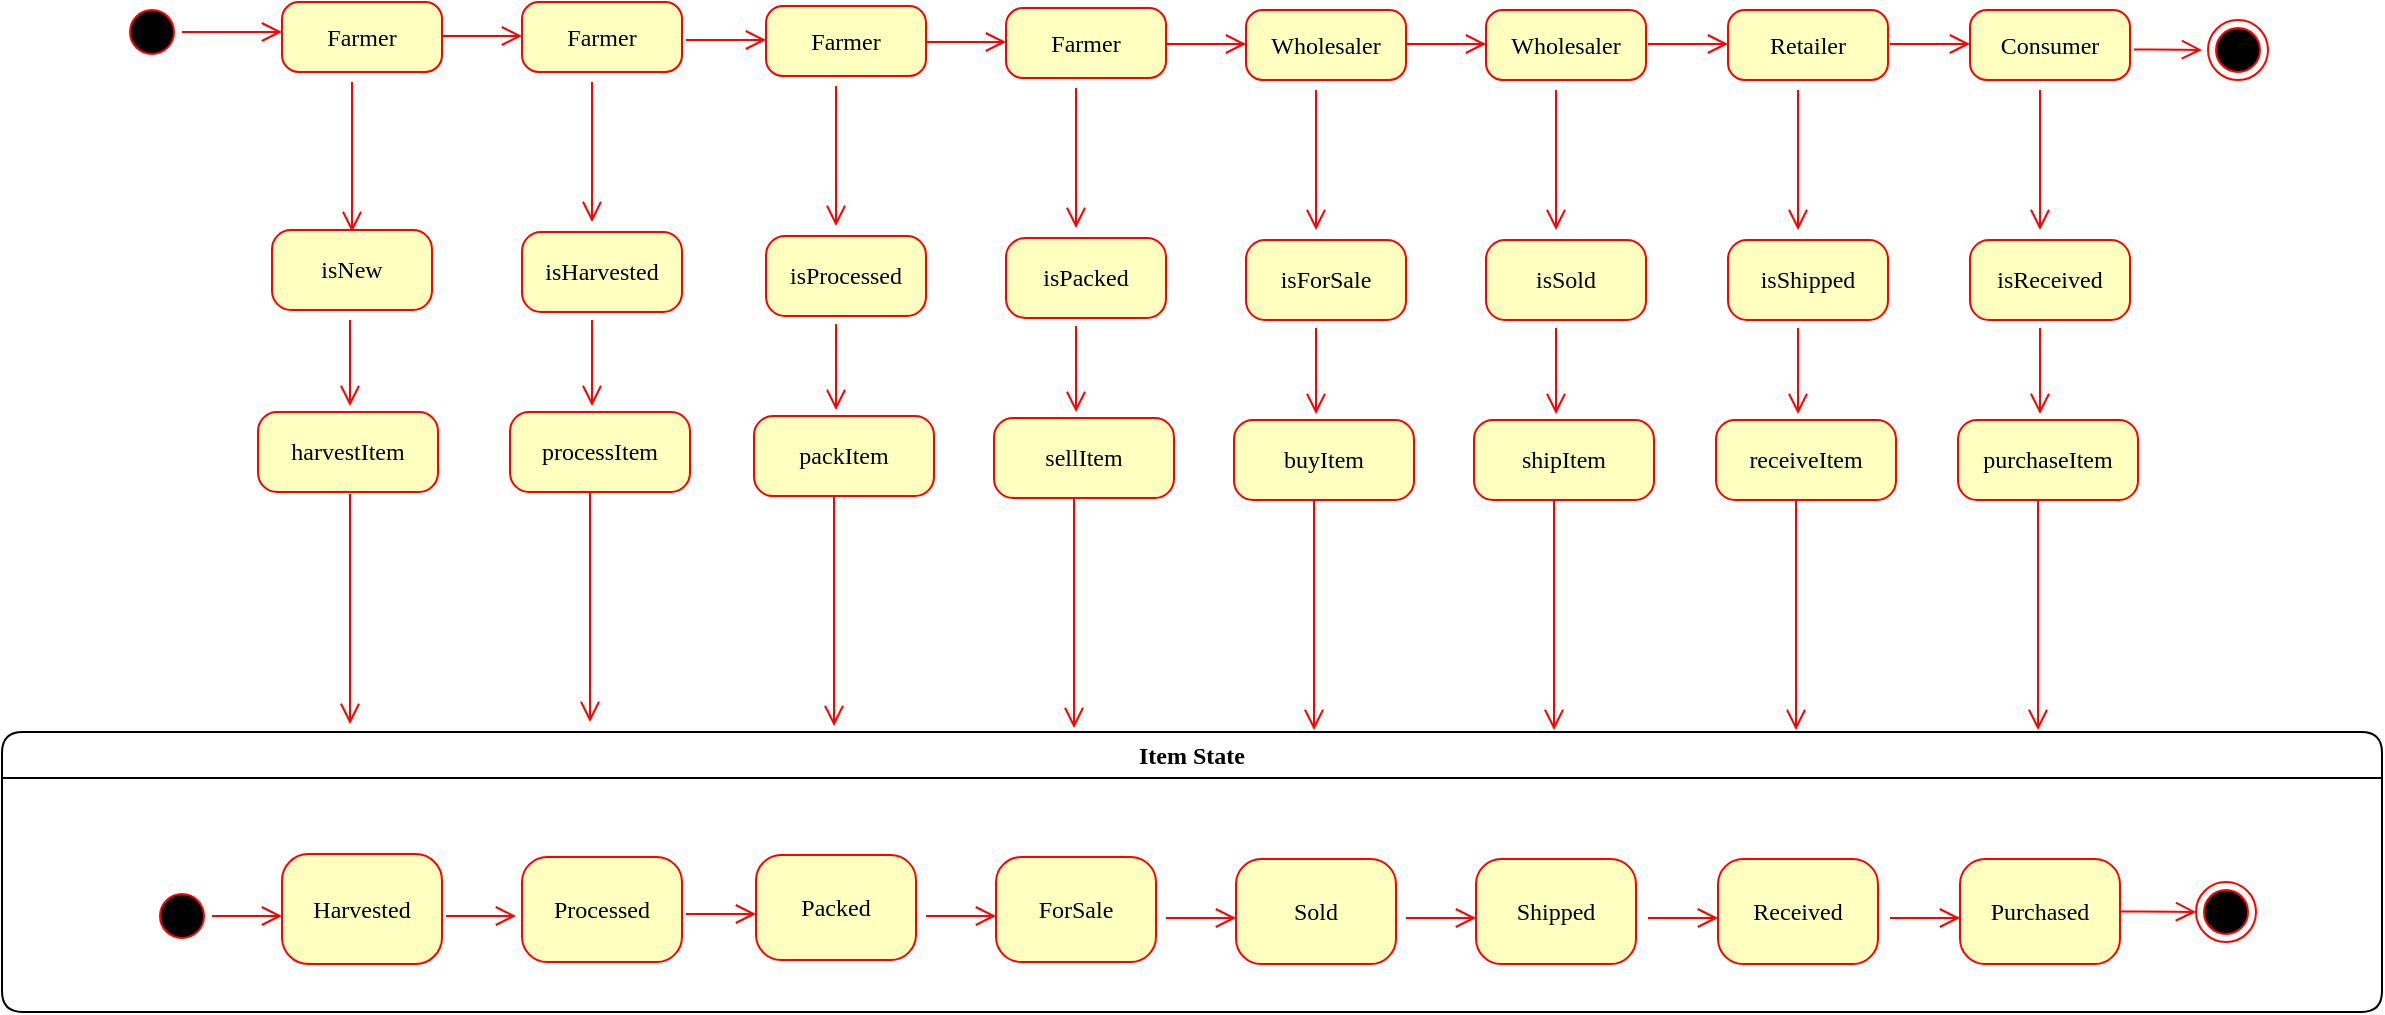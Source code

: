 <mxfile version="13.6.0" type="device"><diagram name="Page-1" id="58cdce13-f638-feb5-8d6f-7d28b1aa9fa0"><mxGraphModel dx="1182" dy="683" grid="1" gridSize="10" guides="1" tooltips="1" connect="1" arrows="1" fold="1" page="1" pageScale="1" pageWidth="1100" pageHeight="850" background="#ffffff" math="0" shadow="0"><root><mxCell id="0"/><mxCell id="1" parent="0"/><mxCell id="382b91b5511bd0f7-1" value="" style="ellipse;html=1;shape=startState;fillColor=#000000;strokeColor=#ff0000;rounded=1;shadow=0;comic=0;labelBackgroundColor=none;fontFamily=Verdana;fontSize=12;fontColor=#000000;align=center;direction=south;" parent="1" vertex="1"><mxGeometry x="130" y="135" width="30" height="30" as="geometry"/></mxCell><mxCell id="382b91b5511bd0f7-6" value="Farmer" style="rounded=1;whiteSpace=wrap;html=1;arcSize=24;fillColor=#ffffc0;strokeColor=#ff0000;shadow=0;comic=0;labelBackgroundColor=none;fontFamily=Verdana;fontSize=12;fontColor=#000000;align=center;" parent="1" vertex="1"><mxGeometry x="210" y="135" width="80" height="35" as="geometry"/></mxCell><mxCell id="2a3bc250acf0617d-7" value="Item State" style="swimlane;whiteSpace=wrap;html=1;rounded=1;shadow=0;comic=0;labelBackgroundColor=none;strokeWidth=1;fontFamily=Verdana;fontSize=12;align=center;" parent="1" vertex="1"><mxGeometry x="70" y="500" width="1190" height="140" as="geometry"/></mxCell><mxCell id="382b91b5511bd0f7-8" value="Harvested" style="rounded=1;whiteSpace=wrap;html=1;arcSize=24;fillColor=#ffffc0;strokeColor=#ff0000;shadow=0;comic=0;labelBackgroundColor=none;fontFamily=Verdana;fontSize=12;fontColor=#000000;align=center;" parent="2a3bc250acf0617d-7" vertex="1"><mxGeometry x="140" y="61" width="80" height="55" as="geometry"/></mxCell><mxCell id="24f968d109e7d6b4-3" value="" style="ellipse;html=1;shape=endState;fillColor=#000000;strokeColor=#ff0000;rounded=1;shadow=0;comic=0;labelBackgroundColor=none;fontFamily=Verdana;fontSize=12;fontColor=#000000;align=center;" parent="2a3bc250acf0617d-7" vertex="1"><mxGeometry x="1097" y="75" width="30" height="30" as="geometry"/></mxCell><mxCell id="3cde6dad864a17aa-9" style="edgeStyle=elbowEdgeStyle;html=1;labelBackgroundColor=none;endArrow=open;endSize=8;strokeColor=#ff0000;fontFamily=Verdana;fontSize=12;align=left;" parent="2a3bc250acf0617d-7" edge="1"><mxGeometry relative="1" as="geometry"><mxPoint x="105" y="92" as="sourcePoint"/><mxPoint x="140" y="92" as="targetPoint"/></mxGeometry></mxCell><mxCell id="2a3bc250acf0617d-3" value="" style="ellipse;html=1;shape=startState;fillColor=#000000;strokeColor=#ff0000;rounded=1;shadow=0;comic=0;labelBackgroundColor=none;fontFamily=Verdana;fontSize=12;fontColor=#000000;align=center;direction=south;" parent="2a3bc250acf0617d-7" vertex="1"><mxGeometry x="75" y="77" width="30" height="30" as="geometry"/></mxCell><mxCell id="YvzvIsmBdvMdeBl-DMrq-1" value="Processed" style="rounded=1;whiteSpace=wrap;html=1;arcSize=24;fillColor=#ffffc0;strokeColor=#ff0000;shadow=0;comic=0;labelBackgroundColor=none;fontFamily=Verdana;fontSize=12;fontColor=#000000;align=center;" vertex="1" parent="2a3bc250acf0617d-7"><mxGeometry x="260" y="62.5" width="80" height="52.5" as="geometry"/></mxCell><mxCell id="2a3bc250acf0617d-9" style="edgeStyle=orthogonalEdgeStyle;html=1;labelBackgroundColor=none;endArrow=open;endSize=8;strokeColor=#ff0000;fontFamily=Verdana;fontSize=12;align=left;" parent="1" source="382b91b5511bd0f7-1" edge="1"><mxGeometry relative="1" as="geometry"><mxPoint x="210" y="150" as="targetPoint"/></mxGeometry></mxCell><mxCell id="2a3bc250acf0617d-10" style="edgeStyle=orthogonalEdgeStyle;html=1;labelBackgroundColor=none;endArrow=open;endSize=8;strokeColor=#ff0000;fontFamily=Verdana;fontSize=12;align=left;" parent="1" edge="1"><mxGeometry relative="1" as="geometry"><Array as="points"><mxPoint x="245" y="240"/><mxPoint x="245" y="240"/></Array><mxPoint x="245" y="175" as="sourcePoint"/><mxPoint x="245" y="250" as="targetPoint"/></mxGeometry></mxCell><mxCell id="YvzvIsmBdvMdeBl-DMrq-3" style="edgeStyle=elbowEdgeStyle;html=1;labelBackgroundColor=none;endArrow=open;endSize=8;strokeColor=#ff0000;fontFamily=Verdana;fontSize=12;align=left;" edge="1" parent="1"><mxGeometry relative="1" as="geometry"><mxPoint x="292" y="592" as="sourcePoint"/><mxPoint x="327" y="592" as="targetPoint"/></mxGeometry></mxCell><mxCell id="YvzvIsmBdvMdeBl-DMrq-4" value="isHarvested" style="rounded=1;whiteSpace=wrap;html=1;arcSize=24;fillColor=#ffffc0;strokeColor=#ff0000;shadow=0;comic=0;labelBackgroundColor=none;fontFamily=Verdana;fontSize=12;fontColor=#000000;align=center;" vertex="1" parent="1"><mxGeometry x="330" y="250" width="80" height="40" as="geometry"/></mxCell><mxCell id="YvzvIsmBdvMdeBl-DMrq-5" value="Farmer" style="rounded=1;whiteSpace=wrap;html=1;arcSize=24;fillColor=#ffffc0;strokeColor=#ff0000;shadow=0;comic=0;labelBackgroundColor=none;fontFamily=Verdana;fontSize=12;fontColor=#000000;align=center;" vertex="1" parent="1"><mxGeometry x="330" y="135" width="80" height="35" as="geometry"/></mxCell><mxCell id="YvzvIsmBdvMdeBl-DMrq-6" style="edgeStyle=orthogonalEdgeStyle;html=1;labelBackgroundColor=none;endArrow=open;endSize=8;strokeColor=#ff0000;fontFamily=Verdana;fontSize=12;align=left;" edge="1" parent="1"><mxGeometry relative="1" as="geometry"><Array as="points"><mxPoint x="364.5" y="245"/><mxPoint x="364.5" y="245"/></Array><mxPoint x="365" y="175" as="sourcePoint"/><mxPoint x="365" y="245" as="targetPoint"/></mxGeometry></mxCell><mxCell id="YvzvIsmBdvMdeBl-DMrq-7" style="edgeStyle=elbowEdgeStyle;html=1;labelBackgroundColor=none;endArrow=open;endSize=8;strokeColor=#ff0000;fontFamily=Verdana;fontSize=12;align=left;" edge="1" parent="1"><mxGeometry relative="1" as="geometry"><mxPoint x="364" y="380" as="sourcePoint"/><mxPoint x="364" y="495" as="targetPoint"/></mxGeometry></mxCell><mxCell id="YvzvIsmBdvMdeBl-DMrq-8" style="edgeStyle=orthogonalEdgeStyle;html=1;labelBackgroundColor=none;endArrow=open;endSize=8;strokeColor=#ff0000;fontFamily=Verdana;fontSize=12;align=left;" edge="1" parent="1"><mxGeometry relative="1" as="geometry"><mxPoint x="290" y="152" as="sourcePoint"/><mxPoint x="330" y="152" as="targetPoint"/></mxGeometry></mxCell><mxCell id="YvzvIsmBdvMdeBl-DMrq-10" value="harvestItem" style="rounded=1;whiteSpace=wrap;html=1;arcSize=24;fillColor=#ffffc0;strokeColor=#ff0000;shadow=0;comic=0;labelBackgroundColor=none;fontFamily=Verdana;fontSize=12;fontColor=#000000;align=center;" vertex="1" parent="1"><mxGeometry x="198" y="340" width="90" height="40" as="geometry"/></mxCell><mxCell id="YvzvIsmBdvMdeBl-DMrq-11" value="processItem" style="rounded=1;whiteSpace=wrap;html=1;arcSize=24;fillColor=#ffffc0;strokeColor=#ff0000;shadow=0;comic=0;labelBackgroundColor=none;fontFamily=Verdana;fontSize=12;fontColor=#000000;align=center;" vertex="1" parent="1"><mxGeometry x="324" y="340" width="90" height="40" as="geometry"/></mxCell><mxCell id="YvzvIsmBdvMdeBl-DMrq-12" style="edgeStyle=orthogonalEdgeStyle;html=1;labelBackgroundColor=none;endArrow=open;endSize=8;strokeColor=#ff0000;fontFamily=Verdana;fontSize=12;align=left;" edge="1" parent="1"><mxGeometry relative="1" as="geometry"><Array as="points"><mxPoint x="364.5" y="337"/><mxPoint x="364.5" y="337"/></Array><mxPoint x="365" y="294" as="sourcePoint"/><mxPoint x="365" y="337" as="targetPoint"/></mxGeometry></mxCell><mxCell id="YvzvIsmBdvMdeBl-DMrq-15" value="isNew" style="rounded=1;whiteSpace=wrap;html=1;arcSize=24;fillColor=#ffffc0;strokeColor=#ff0000;shadow=0;comic=0;labelBackgroundColor=none;fontFamily=Verdana;fontSize=12;fontColor=#000000;align=center;" vertex="1" parent="1"><mxGeometry x="205" y="249" width="80" height="40" as="geometry"/></mxCell><mxCell id="YvzvIsmBdvMdeBl-DMrq-16" style="edgeStyle=orthogonalEdgeStyle;html=1;labelBackgroundColor=none;endArrow=open;endSize=8;strokeColor=#ff0000;fontFamily=Verdana;fontSize=12;align=left;" edge="1" parent="1"><mxGeometry relative="1" as="geometry"><Array as="points"><mxPoint x="243.5" y="337"/><mxPoint x="243.5" y="337"/></Array><mxPoint x="244" y="294" as="sourcePoint"/><mxPoint x="244" y="337" as="targetPoint"/></mxGeometry></mxCell><mxCell id="YvzvIsmBdvMdeBl-DMrq-17" style="edgeStyle=elbowEdgeStyle;html=1;labelBackgroundColor=none;endArrow=open;endSize=8;strokeColor=#ff0000;fontFamily=Verdana;fontSize=12;align=left;" edge="1" parent="1"><mxGeometry relative="1" as="geometry"><mxPoint x="244" y="381" as="sourcePoint"/><mxPoint x="244" y="496" as="targetPoint"/></mxGeometry></mxCell><mxCell id="YvzvIsmBdvMdeBl-DMrq-18" value="isProcessed" style="rounded=1;whiteSpace=wrap;html=1;arcSize=24;fillColor=#ffffc0;strokeColor=#ff0000;shadow=0;comic=0;labelBackgroundColor=none;fontFamily=Verdana;fontSize=12;fontColor=#000000;align=center;" vertex="1" parent="1"><mxGeometry x="452" y="252" width="80" height="40" as="geometry"/></mxCell><mxCell id="YvzvIsmBdvMdeBl-DMrq-19" value="Farmer" style="rounded=1;whiteSpace=wrap;html=1;arcSize=24;fillColor=#ffffc0;strokeColor=#ff0000;shadow=0;comic=0;labelBackgroundColor=none;fontFamily=Verdana;fontSize=12;fontColor=#000000;align=center;" vertex="1" parent="1"><mxGeometry x="452" y="137" width="80" height="35" as="geometry"/></mxCell><mxCell id="YvzvIsmBdvMdeBl-DMrq-20" style="edgeStyle=orthogonalEdgeStyle;html=1;labelBackgroundColor=none;endArrow=open;endSize=8;strokeColor=#ff0000;fontFamily=Verdana;fontSize=12;align=left;" edge="1" parent="1"><mxGeometry relative="1" as="geometry"><Array as="points"><mxPoint x="486.5" y="247"/><mxPoint x="486.5" y="247"/></Array><mxPoint x="487" y="177" as="sourcePoint"/><mxPoint x="487" y="247" as="targetPoint"/></mxGeometry></mxCell><mxCell id="YvzvIsmBdvMdeBl-DMrq-21" style="edgeStyle=elbowEdgeStyle;html=1;labelBackgroundColor=none;endArrow=open;endSize=8;strokeColor=#ff0000;fontFamily=Verdana;fontSize=12;align=left;" edge="1" parent="1"><mxGeometry relative="1" as="geometry"><mxPoint x="486" y="382" as="sourcePoint"/><mxPoint x="486" y="497" as="targetPoint"/></mxGeometry></mxCell><mxCell id="YvzvIsmBdvMdeBl-DMrq-22" style="edgeStyle=orthogonalEdgeStyle;html=1;labelBackgroundColor=none;endArrow=open;endSize=8;strokeColor=#ff0000;fontFamily=Verdana;fontSize=12;align=left;" edge="1" parent="1"><mxGeometry relative="1" as="geometry"><mxPoint x="412" y="154" as="sourcePoint"/><mxPoint x="452" y="154" as="targetPoint"/></mxGeometry></mxCell><mxCell id="YvzvIsmBdvMdeBl-DMrq-23" value="packItem" style="rounded=1;whiteSpace=wrap;html=1;arcSize=24;fillColor=#ffffc0;strokeColor=#ff0000;shadow=0;comic=0;labelBackgroundColor=none;fontFamily=Verdana;fontSize=12;fontColor=#000000;align=center;" vertex="1" parent="1"><mxGeometry x="446" y="342" width="90" height="40" as="geometry"/></mxCell><mxCell id="YvzvIsmBdvMdeBl-DMrq-24" style="edgeStyle=orthogonalEdgeStyle;html=1;labelBackgroundColor=none;endArrow=open;endSize=8;strokeColor=#ff0000;fontFamily=Verdana;fontSize=12;align=left;" edge="1" parent="1"><mxGeometry relative="1" as="geometry"><Array as="points"><mxPoint x="486.5" y="339"/><mxPoint x="486.5" y="339"/></Array><mxPoint x="487" y="296" as="sourcePoint"/><mxPoint x="487" y="339" as="targetPoint"/></mxGeometry></mxCell><mxCell id="YvzvIsmBdvMdeBl-DMrq-25" value="Packed" style="rounded=1;whiteSpace=wrap;html=1;arcSize=24;fillColor=#ffffc0;strokeColor=#ff0000;shadow=0;comic=0;labelBackgroundColor=none;fontFamily=Verdana;fontSize=12;fontColor=#000000;align=center;" vertex="1" parent="1"><mxGeometry x="447" y="561.5" width="80" height="52.5" as="geometry"/></mxCell><mxCell id="YvzvIsmBdvMdeBl-DMrq-26" style="edgeStyle=elbowEdgeStyle;html=1;labelBackgroundColor=none;endArrow=open;endSize=8;strokeColor=#ff0000;fontFamily=Verdana;fontSize=12;align=left;" edge="1" parent="1"><mxGeometry relative="1" as="geometry"><mxPoint x="412" y="591" as="sourcePoint"/><mxPoint x="447" y="591" as="targetPoint"/></mxGeometry></mxCell><mxCell id="YvzvIsmBdvMdeBl-DMrq-28" value="isPacked" style="rounded=1;whiteSpace=wrap;html=1;arcSize=24;fillColor=#ffffc0;strokeColor=#ff0000;shadow=0;comic=0;labelBackgroundColor=none;fontFamily=Verdana;fontSize=12;fontColor=#000000;align=center;" vertex="1" parent="1"><mxGeometry x="572" y="253" width="80" height="40" as="geometry"/></mxCell><mxCell id="YvzvIsmBdvMdeBl-DMrq-29" value="Farmer" style="rounded=1;whiteSpace=wrap;html=1;arcSize=24;fillColor=#ffffc0;strokeColor=#ff0000;shadow=0;comic=0;labelBackgroundColor=none;fontFamily=Verdana;fontSize=12;fontColor=#000000;align=center;" vertex="1" parent="1"><mxGeometry x="572" y="138" width="80" height="35" as="geometry"/></mxCell><mxCell id="YvzvIsmBdvMdeBl-DMrq-30" style="edgeStyle=orthogonalEdgeStyle;html=1;labelBackgroundColor=none;endArrow=open;endSize=8;strokeColor=#ff0000;fontFamily=Verdana;fontSize=12;align=left;" edge="1" parent="1"><mxGeometry relative="1" as="geometry"><Array as="points"><mxPoint x="606.5" y="248"/><mxPoint x="606.5" y="248"/></Array><mxPoint x="607" y="178" as="sourcePoint"/><mxPoint x="607" y="248" as="targetPoint"/></mxGeometry></mxCell><mxCell id="YvzvIsmBdvMdeBl-DMrq-31" style="edgeStyle=elbowEdgeStyle;html=1;labelBackgroundColor=none;endArrow=open;endSize=8;strokeColor=#ff0000;fontFamily=Verdana;fontSize=12;align=left;" edge="1" parent="1"><mxGeometry relative="1" as="geometry"><mxPoint x="606" y="383" as="sourcePoint"/><mxPoint x="606" y="498" as="targetPoint"/></mxGeometry></mxCell><mxCell id="YvzvIsmBdvMdeBl-DMrq-32" style="edgeStyle=orthogonalEdgeStyle;html=1;labelBackgroundColor=none;endArrow=open;endSize=8;strokeColor=#ff0000;fontFamily=Verdana;fontSize=12;align=left;" edge="1" parent="1"><mxGeometry relative="1" as="geometry"><mxPoint x="532" y="155" as="sourcePoint"/><mxPoint x="572" y="155" as="targetPoint"/></mxGeometry></mxCell><mxCell id="YvzvIsmBdvMdeBl-DMrq-33" value="sellItem" style="rounded=1;whiteSpace=wrap;html=1;arcSize=24;fillColor=#ffffc0;strokeColor=#ff0000;shadow=0;comic=0;labelBackgroundColor=none;fontFamily=Verdana;fontSize=12;fontColor=#000000;align=center;" vertex="1" parent="1"><mxGeometry x="566" y="343" width="90" height="40" as="geometry"/></mxCell><mxCell id="YvzvIsmBdvMdeBl-DMrq-34" style="edgeStyle=orthogonalEdgeStyle;html=1;labelBackgroundColor=none;endArrow=open;endSize=8;strokeColor=#ff0000;fontFamily=Verdana;fontSize=12;align=left;" edge="1" parent="1"><mxGeometry relative="1" as="geometry"><Array as="points"><mxPoint x="606.5" y="340"/><mxPoint x="606.5" y="340"/></Array><mxPoint x="607" y="297" as="sourcePoint"/><mxPoint x="607" y="340" as="targetPoint"/></mxGeometry></mxCell><mxCell id="YvzvIsmBdvMdeBl-DMrq-35" value="ForSale" style="rounded=1;whiteSpace=wrap;html=1;arcSize=24;fillColor=#ffffc0;strokeColor=#ff0000;shadow=0;comic=0;labelBackgroundColor=none;fontFamily=Verdana;fontSize=12;fontColor=#000000;align=center;" vertex="1" parent="1"><mxGeometry x="567" y="562.5" width="80" height="52.5" as="geometry"/></mxCell><mxCell id="YvzvIsmBdvMdeBl-DMrq-36" style="edgeStyle=elbowEdgeStyle;html=1;labelBackgroundColor=none;endArrow=open;endSize=8;strokeColor=#ff0000;fontFamily=Verdana;fontSize=12;align=left;" edge="1" parent="1"><mxGeometry relative="1" as="geometry"><mxPoint x="532" y="592" as="sourcePoint"/><mxPoint x="567" y="592" as="targetPoint"/></mxGeometry></mxCell><mxCell id="YvzvIsmBdvMdeBl-DMrq-37" value="isForSale" style="rounded=1;whiteSpace=wrap;html=1;arcSize=24;fillColor=#ffffc0;strokeColor=#ff0000;shadow=0;comic=0;labelBackgroundColor=none;fontFamily=Verdana;fontSize=12;fontColor=#000000;align=center;" vertex="1" parent="1"><mxGeometry x="692" y="254" width="80" height="40" as="geometry"/></mxCell><mxCell id="YvzvIsmBdvMdeBl-DMrq-38" value="Wholesaler" style="rounded=1;whiteSpace=wrap;html=1;arcSize=24;fillColor=#ffffc0;strokeColor=#ff0000;shadow=0;comic=0;labelBackgroundColor=none;fontFamily=Verdana;fontSize=12;fontColor=#000000;align=center;" vertex="1" parent="1"><mxGeometry x="692" y="139" width="80" height="35" as="geometry"/></mxCell><mxCell id="YvzvIsmBdvMdeBl-DMrq-39" style="edgeStyle=orthogonalEdgeStyle;html=1;labelBackgroundColor=none;endArrow=open;endSize=8;strokeColor=#ff0000;fontFamily=Verdana;fontSize=12;align=left;" edge="1" parent="1"><mxGeometry relative="1" as="geometry"><Array as="points"><mxPoint x="726.5" y="249"/><mxPoint x="726.5" y="249"/></Array><mxPoint x="727" y="179" as="sourcePoint"/><mxPoint x="727" y="249" as="targetPoint"/></mxGeometry></mxCell><mxCell id="YvzvIsmBdvMdeBl-DMrq-40" style="edgeStyle=elbowEdgeStyle;html=1;labelBackgroundColor=none;endArrow=open;endSize=8;strokeColor=#ff0000;fontFamily=Verdana;fontSize=12;align=left;" edge="1" parent="1"><mxGeometry relative="1" as="geometry"><mxPoint x="726" y="384" as="sourcePoint"/><mxPoint x="726" y="499" as="targetPoint"/></mxGeometry></mxCell><mxCell id="YvzvIsmBdvMdeBl-DMrq-41" style="edgeStyle=orthogonalEdgeStyle;html=1;labelBackgroundColor=none;endArrow=open;endSize=8;strokeColor=#ff0000;fontFamily=Verdana;fontSize=12;align=left;" edge="1" parent="1"><mxGeometry relative="1" as="geometry"><mxPoint x="652" y="156" as="sourcePoint"/><mxPoint x="692" y="156" as="targetPoint"/></mxGeometry></mxCell><mxCell id="YvzvIsmBdvMdeBl-DMrq-42" value="buyItem" style="rounded=1;whiteSpace=wrap;html=1;arcSize=24;fillColor=#ffffc0;strokeColor=#ff0000;shadow=0;comic=0;labelBackgroundColor=none;fontFamily=Verdana;fontSize=12;fontColor=#000000;align=center;" vertex="1" parent="1"><mxGeometry x="686" y="344" width="90" height="40" as="geometry"/></mxCell><mxCell id="YvzvIsmBdvMdeBl-DMrq-43" style="edgeStyle=orthogonalEdgeStyle;html=1;labelBackgroundColor=none;endArrow=open;endSize=8;strokeColor=#ff0000;fontFamily=Verdana;fontSize=12;align=left;" edge="1" parent="1"><mxGeometry relative="1" as="geometry"><Array as="points"><mxPoint x="726.5" y="341"/><mxPoint x="726.5" y="341"/></Array><mxPoint x="727" y="298" as="sourcePoint"/><mxPoint x="727" y="341" as="targetPoint"/></mxGeometry></mxCell><mxCell id="YvzvIsmBdvMdeBl-DMrq-44" value="Sold" style="rounded=1;whiteSpace=wrap;html=1;arcSize=24;fillColor=#ffffc0;strokeColor=#ff0000;shadow=0;comic=0;labelBackgroundColor=none;fontFamily=Verdana;fontSize=12;fontColor=#000000;align=center;" vertex="1" parent="1"><mxGeometry x="687" y="563.5" width="80" height="52.5" as="geometry"/></mxCell><mxCell id="YvzvIsmBdvMdeBl-DMrq-45" style="edgeStyle=elbowEdgeStyle;html=1;labelBackgroundColor=none;endArrow=open;endSize=8;strokeColor=#ff0000;fontFamily=Verdana;fontSize=12;align=left;" edge="1" parent="1"><mxGeometry relative="1" as="geometry"><mxPoint x="652" y="593" as="sourcePoint"/><mxPoint x="687" y="593" as="targetPoint"/></mxGeometry></mxCell><mxCell id="YvzvIsmBdvMdeBl-DMrq-46" value="isSold" style="rounded=1;whiteSpace=wrap;html=1;arcSize=24;fillColor=#ffffc0;strokeColor=#ff0000;shadow=0;comic=0;labelBackgroundColor=none;fontFamily=Verdana;fontSize=12;fontColor=#000000;align=center;" vertex="1" parent="1"><mxGeometry x="812" y="254" width="80" height="40" as="geometry"/></mxCell><mxCell id="YvzvIsmBdvMdeBl-DMrq-47" value="Wholesaler" style="rounded=1;whiteSpace=wrap;html=1;arcSize=24;fillColor=#ffffc0;strokeColor=#ff0000;shadow=0;comic=0;labelBackgroundColor=none;fontFamily=Verdana;fontSize=12;fontColor=#000000;align=center;" vertex="1" parent="1"><mxGeometry x="812" y="139" width="80" height="35" as="geometry"/></mxCell><mxCell id="YvzvIsmBdvMdeBl-DMrq-48" style="edgeStyle=orthogonalEdgeStyle;html=1;labelBackgroundColor=none;endArrow=open;endSize=8;strokeColor=#ff0000;fontFamily=Verdana;fontSize=12;align=left;" edge="1" parent="1"><mxGeometry relative="1" as="geometry"><Array as="points"><mxPoint x="846.5" y="249"/><mxPoint x="846.5" y="249"/></Array><mxPoint x="847" y="179" as="sourcePoint"/><mxPoint x="847" y="249" as="targetPoint"/></mxGeometry></mxCell><mxCell id="YvzvIsmBdvMdeBl-DMrq-49" style="edgeStyle=elbowEdgeStyle;html=1;labelBackgroundColor=none;endArrow=open;endSize=8;strokeColor=#ff0000;fontFamily=Verdana;fontSize=12;align=left;" edge="1" parent="1"><mxGeometry relative="1" as="geometry"><mxPoint x="846" y="384" as="sourcePoint"/><mxPoint x="846" y="499" as="targetPoint"/></mxGeometry></mxCell><mxCell id="YvzvIsmBdvMdeBl-DMrq-50" style="edgeStyle=orthogonalEdgeStyle;html=1;labelBackgroundColor=none;endArrow=open;endSize=8;strokeColor=#ff0000;fontFamily=Verdana;fontSize=12;align=left;" edge="1" parent="1"><mxGeometry relative="1" as="geometry"><mxPoint x="772" y="156" as="sourcePoint"/><mxPoint x="812" y="156" as="targetPoint"/></mxGeometry></mxCell><mxCell id="YvzvIsmBdvMdeBl-DMrq-51" value="shipItem" style="rounded=1;whiteSpace=wrap;html=1;arcSize=24;fillColor=#ffffc0;strokeColor=#ff0000;shadow=0;comic=0;labelBackgroundColor=none;fontFamily=Verdana;fontSize=12;fontColor=#000000;align=center;" vertex="1" parent="1"><mxGeometry x="806" y="344" width="90" height="40" as="geometry"/></mxCell><mxCell id="YvzvIsmBdvMdeBl-DMrq-52" style="edgeStyle=orthogonalEdgeStyle;html=1;labelBackgroundColor=none;endArrow=open;endSize=8;strokeColor=#ff0000;fontFamily=Verdana;fontSize=12;align=left;" edge="1" parent="1"><mxGeometry relative="1" as="geometry"><Array as="points"><mxPoint x="846.5" y="341"/><mxPoint x="846.5" y="341"/></Array><mxPoint x="847" y="298" as="sourcePoint"/><mxPoint x="847" y="341" as="targetPoint"/></mxGeometry></mxCell><mxCell id="YvzvIsmBdvMdeBl-DMrq-53" value="Shipped" style="rounded=1;whiteSpace=wrap;html=1;arcSize=24;fillColor=#ffffc0;strokeColor=#ff0000;shadow=0;comic=0;labelBackgroundColor=none;fontFamily=Verdana;fontSize=12;fontColor=#000000;align=center;" vertex="1" parent="1"><mxGeometry x="807" y="563.5" width="80" height="52.5" as="geometry"/></mxCell><mxCell id="YvzvIsmBdvMdeBl-DMrq-54" style="edgeStyle=elbowEdgeStyle;html=1;labelBackgroundColor=none;endArrow=open;endSize=8;strokeColor=#ff0000;fontFamily=Verdana;fontSize=12;align=left;" edge="1" parent="1"><mxGeometry relative="1" as="geometry"><mxPoint x="772" y="593" as="sourcePoint"/><mxPoint x="807" y="593" as="targetPoint"/></mxGeometry></mxCell><mxCell id="YvzvIsmBdvMdeBl-DMrq-55" value="isShipped" style="rounded=1;whiteSpace=wrap;html=1;arcSize=24;fillColor=#ffffc0;strokeColor=#ff0000;shadow=0;comic=0;labelBackgroundColor=none;fontFamily=Verdana;fontSize=12;fontColor=#000000;align=center;" vertex="1" parent="1"><mxGeometry x="933" y="254" width="80" height="40" as="geometry"/></mxCell><mxCell id="YvzvIsmBdvMdeBl-DMrq-56" value="Retailer" style="rounded=1;whiteSpace=wrap;html=1;arcSize=24;fillColor=#ffffc0;strokeColor=#ff0000;shadow=0;comic=0;labelBackgroundColor=none;fontFamily=Verdana;fontSize=12;fontColor=#000000;align=center;" vertex="1" parent="1"><mxGeometry x="933" y="139" width="80" height="35" as="geometry"/></mxCell><mxCell id="YvzvIsmBdvMdeBl-DMrq-57" style="edgeStyle=orthogonalEdgeStyle;html=1;labelBackgroundColor=none;endArrow=open;endSize=8;strokeColor=#ff0000;fontFamily=Verdana;fontSize=12;align=left;" edge="1" parent="1"><mxGeometry relative="1" as="geometry"><Array as="points"><mxPoint x="967.5" y="249"/><mxPoint x="967.5" y="249"/></Array><mxPoint x="968" y="179" as="sourcePoint"/><mxPoint x="968" y="249" as="targetPoint"/></mxGeometry></mxCell><mxCell id="YvzvIsmBdvMdeBl-DMrq-58" style="edgeStyle=elbowEdgeStyle;html=1;labelBackgroundColor=none;endArrow=open;endSize=8;strokeColor=#ff0000;fontFamily=Verdana;fontSize=12;align=left;" edge="1" parent="1"><mxGeometry relative="1" as="geometry"><mxPoint x="967" y="384" as="sourcePoint"/><mxPoint x="967" y="499" as="targetPoint"/></mxGeometry></mxCell><mxCell id="YvzvIsmBdvMdeBl-DMrq-59" style="edgeStyle=orthogonalEdgeStyle;html=1;labelBackgroundColor=none;endArrow=open;endSize=8;strokeColor=#ff0000;fontFamily=Verdana;fontSize=12;align=left;" edge="1" parent="1"><mxGeometry relative="1" as="geometry"><mxPoint x="893" y="156" as="sourcePoint"/><mxPoint x="933" y="156" as="targetPoint"/></mxGeometry></mxCell><mxCell id="YvzvIsmBdvMdeBl-DMrq-60" value="receiveItem" style="rounded=1;whiteSpace=wrap;html=1;arcSize=24;fillColor=#ffffc0;strokeColor=#ff0000;shadow=0;comic=0;labelBackgroundColor=none;fontFamily=Verdana;fontSize=12;fontColor=#000000;align=center;" vertex="1" parent="1"><mxGeometry x="927" y="344" width="90" height="40" as="geometry"/></mxCell><mxCell id="YvzvIsmBdvMdeBl-DMrq-61" style="edgeStyle=orthogonalEdgeStyle;html=1;labelBackgroundColor=none;endArrow=open;endSize=8;strokeColor=#ff0000;fontFamily=Verdana;fontSize=12;align=left;" edge="1" parent="1"><mxGeometry relative="1" as="geometry"><Array as="points"><mxPoint x="967.5" y="341"/><mxPoint x="967.5" y="341"/></Array><mxPoint x="968" y="298" as="sourcePoint"/><mxPoint x="968" y="341" as="targetPoint"/></mxGeometry></mxCell><mxCell id="YvzvIsmBdvMdeBl-DMrq-62" value="Received" style="rounded=1;whiteSpace=wrap;html=1;arcSize=24;fillColor=#ffffc0;strokeColor=#ff0000;shadow=0;comic=0;labelBackgroundColor=none;fontFamily=Verdana;fontSize=12;fontColor=#000000;align=center;" vertex="1" parent="1"><mxGeometry x="928" y="563.5" width="80" height="52.5" as="geometry"/></mxCell><mxCell id="YvzvIsmBdvMdeBl-DMrq-63" style="edgeStyle=elbowEdgeStyle;html=1;labelBackgroundColor=none;endArrow=open;endSize=8;strokeColor=#ff0000;fontFamily=Verdana;fontSize=12;align=left;" edge="1" parent="1"><mxGeometry relative="1" as="geometry"><mxPoint x="893" y="593" as="sourcePoint"/><mxPoint x="928" y="593" as="targetPoint"/></mxGeometry></mxCell><mxCell id="YvzvIsmBdvMdeBl-DMrq-64" value="isReceived" style="rounded=1;whiteSpace=wrap;html=1;arcSize=24;fillColor=#ffffc0;strokeColor=#ff0000;shadow=0;comic=0;labelBackgroundColor=none;fontFamily=Verdana;fontSize=12;fontColor=#000000;align=center;" vertex="1" parent="1"><mxGeometry x="1054" y="254" width="80" height="40" as="geometry"/></mxCell><mxCell id="YvzvIsmBdvMdeBl-DMrq-65" value="Consumer" style="rounded=1;whiteSpace=wrap;html=1;arcSize=24;fillColor=#ffffc0;strokeColor=#ff0000;shadow=0;comic=0;labelBackgroundColor=none;fontFamily=Verdana;fontSize=12;fontColor=#000000;align=center;" vertex="1" parent="1"><mxGeometry x="1054" y="139" width="80" height="35" as="geometry"/></mxCell><mxCell id="YvzvIsmBdvMdeBl-DMrq-66" style="edgeStyle=orthogonalEdgeStyle;html=1;labelBackgroundColor=none;endArrow=open;endSize=8;strokeColor=#ff0000;fontFamily=Verdana;fontSize=12;align=left;" edge="1" parent="1"><mxGeometry relative="1" as="geometry"><Array as="points"><mxPoint x="1088.5" y="249"/><mxPoint x="1088.5" y="249"/></Array><mxPoint x="1089" y="179" as="sourcePoint"/><mxPoint x="1089" y="249" as="targetPoint"/></mxGeometry></mxCell><mxCell id="YvzvIsmBdvMdeBl-DMrq-67" style="edgeStyle=elbowEdgeStyle;html=1;labelBackgroundColor=none;endArrow=open;endSize=8;strokeColor=#ff0000;fontFamily=Verdana;fontSize=12;align=left;" edge="1" parent="1"><mxGeometry relative="1" as="geometry"><mxPoint x="1088" y="384" as="sourcePoint"/><mxPoint x="1088" y="499" as="targetPoint"/></mxGeometry></mxCell><mxCell id="YvzvIsmBdvMdeBl-DMrq-68" style="edgeStyle=orthogonalEdgeStyle;html=1;labelBackgroundColor=none;endArrow=open;endSize=8;strokeColor=#ff0000;fontFamily=Verdana;fontSize=12;align=left;" edge="1" parent="1"><mxGeometry relative="1" as="geometry"><mxPoint x="1014" y="156" as="sourcePoint"/><mxPoint x="1054" y="156" as="targetPoint"/></mxGeometry></mxCell><mxCell id="YvzvIsmBdvMdeBl-DMrq-69" value="purchaseItem" style="rounded=1;whiteSpace=wrap;html=1;arcSize=24;fillColor=#ffffc0;strokeColor=#ff0000;shadow=0;comic=0;labelBackgroundColor=none;fontFamily=Verdana;fontSize=12;fontColor=#000000;align=center;" vertex="1" parent="1"><mxGeometry x="1048" y="344" width="90" height="40" as="geometry"/></mxCell><mxCell id="YvzvIsmBdvMdeBl-DMrq-70" style="edgeStyle=orthogonalEdgeStyle;html=1;labelBackgroundColor=none;endArrow=open;endSize=8;strokeColor=#ff0000;fontFamily=Verdana;fontSize=12;align=left;" edge="1" parent="1"><mxGeometry relative="1" as="geometry"><Array as="points"><mxPoint x="1088.5" y="341"/><mxPoint x="1088.5" y="341"/></Array><mxPoint x="1089" y="298" as="sourcePoint"/><mxPoint x="1089" y="341" as="targetPoint"/></mxGeometry></mxCell><mxCell id="YvzvIsmBdvMdeBl-DMrq-71" value="Purchased" style="rounded=1;whiteSpace=wrap;html=1;arcSize=24;fillColor=#ffffc0;strokeColor=#ff0000;shadow=0;comic=0;labelBackgroundColor=none;fontFamily=Verdana;fontSize=12;fontColor=#000000;align=center;" vertex="1" parent="1"><mxGeometry x="1049" y="563.5" width="80" height="52.5" as="geometry"/></mxCell><mxCell id="YvzvIsmBdvMdeBl-DMrq-72" style="edgeStyle=elbowEdgeStyle;html=1;labelBackgroundColor=none;endArrow=open;endSize=8;strokeColor=#ff0000;fontFamily=Verdana;fontSize=12;align=left;" edge="1" parent="1"><mxGeometry relative="1" as="geometry"><mxPoint x="1014" y="593" as="sourcePoint"/><mxPoint x="1049" y="593" as="targetPoint"/></mxGeometry></mxCell><mxCell id="3cde6dad864a17aa-12" style="edgeStyle=elbowEdgeStyle;html=1;labelBackgroundColor=none;endArrow=open;endSize=8;strokeColor=#ff0000;fontFamily=Verdana;fontSize=12;align=left;exitX=1;exitY=0.5;exitDx=0;exitDy=0;" parent="1" source="YvzvIsmBdvMdeBl-DMrq-71" target="24f968d109e7d6b4-3" edge="1"><mxGeometry relative="1" as="geometry"><mxPoint x="1109" y="590" as="sourcePoint"/></mxGeometry></mxCell><mxCell id="YvzvIsmBdvMdeBl-DMrq-73" value="" style="ellipse;html=1;shape=endState;fillColor=#000000;strokeColor=#ff0000;rounded=1;shadow=0;comic=0;labelBackgroundColor=none;fontFamily=Verdana;fontSize=12;fontColor=#000000;align=center;" vertex="1" parent="1"><mxGeometry x="1173" y="144" width="30" height="30" as="geometry"/></mxCell><mxCell id="YvzvIsmBdvMdeBl-DMrq-74" style="edgeStyle=elbowEdgeStyle;html=1;labelBackgroundColor=none;endArrow=open;endSize=8;strokeColor=#ff0000;fontFamily=Verdana;fontSize=12;align=left;exitX=1;exitY=0.5;exitDx=0;exitDy=0;" edge="1" parent="1"><mxGeometry relative="1" as="geometry"><mxPoint x="1136" y="158.75" as="sourcePoint"/><mxPoint x="1170" y="159" as="targetPoint"/></mxGeometry></mxCell></root></mxGraphModel></diagram></mxfile>